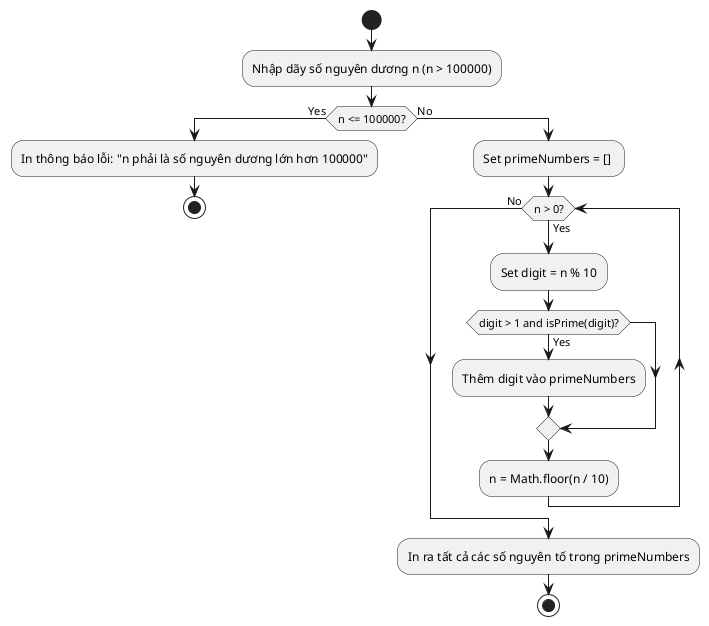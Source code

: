 @startuml 2d
start
:Nhập dãy số nguyên dương n (n > 100000);
if (n <= 100000?) then (Yes)
:In thông báo lỗi: "n phải là số nguyên dương lớn hơn 100000";
stop
else (No)
:Set primeNumbers = [] ;
while (n > 0?) is (Yes)
:Set digit = n % 10;
if (digit > 1 and isPrime(digit)?) then (Yes)
:Thêm digit vào primeNumbers;
endif
:n = Math.floor(n / 10);
endwhile (No)
:In ra tất cả các số nguyên tố trong primeNumbers;
stop

@enduml
